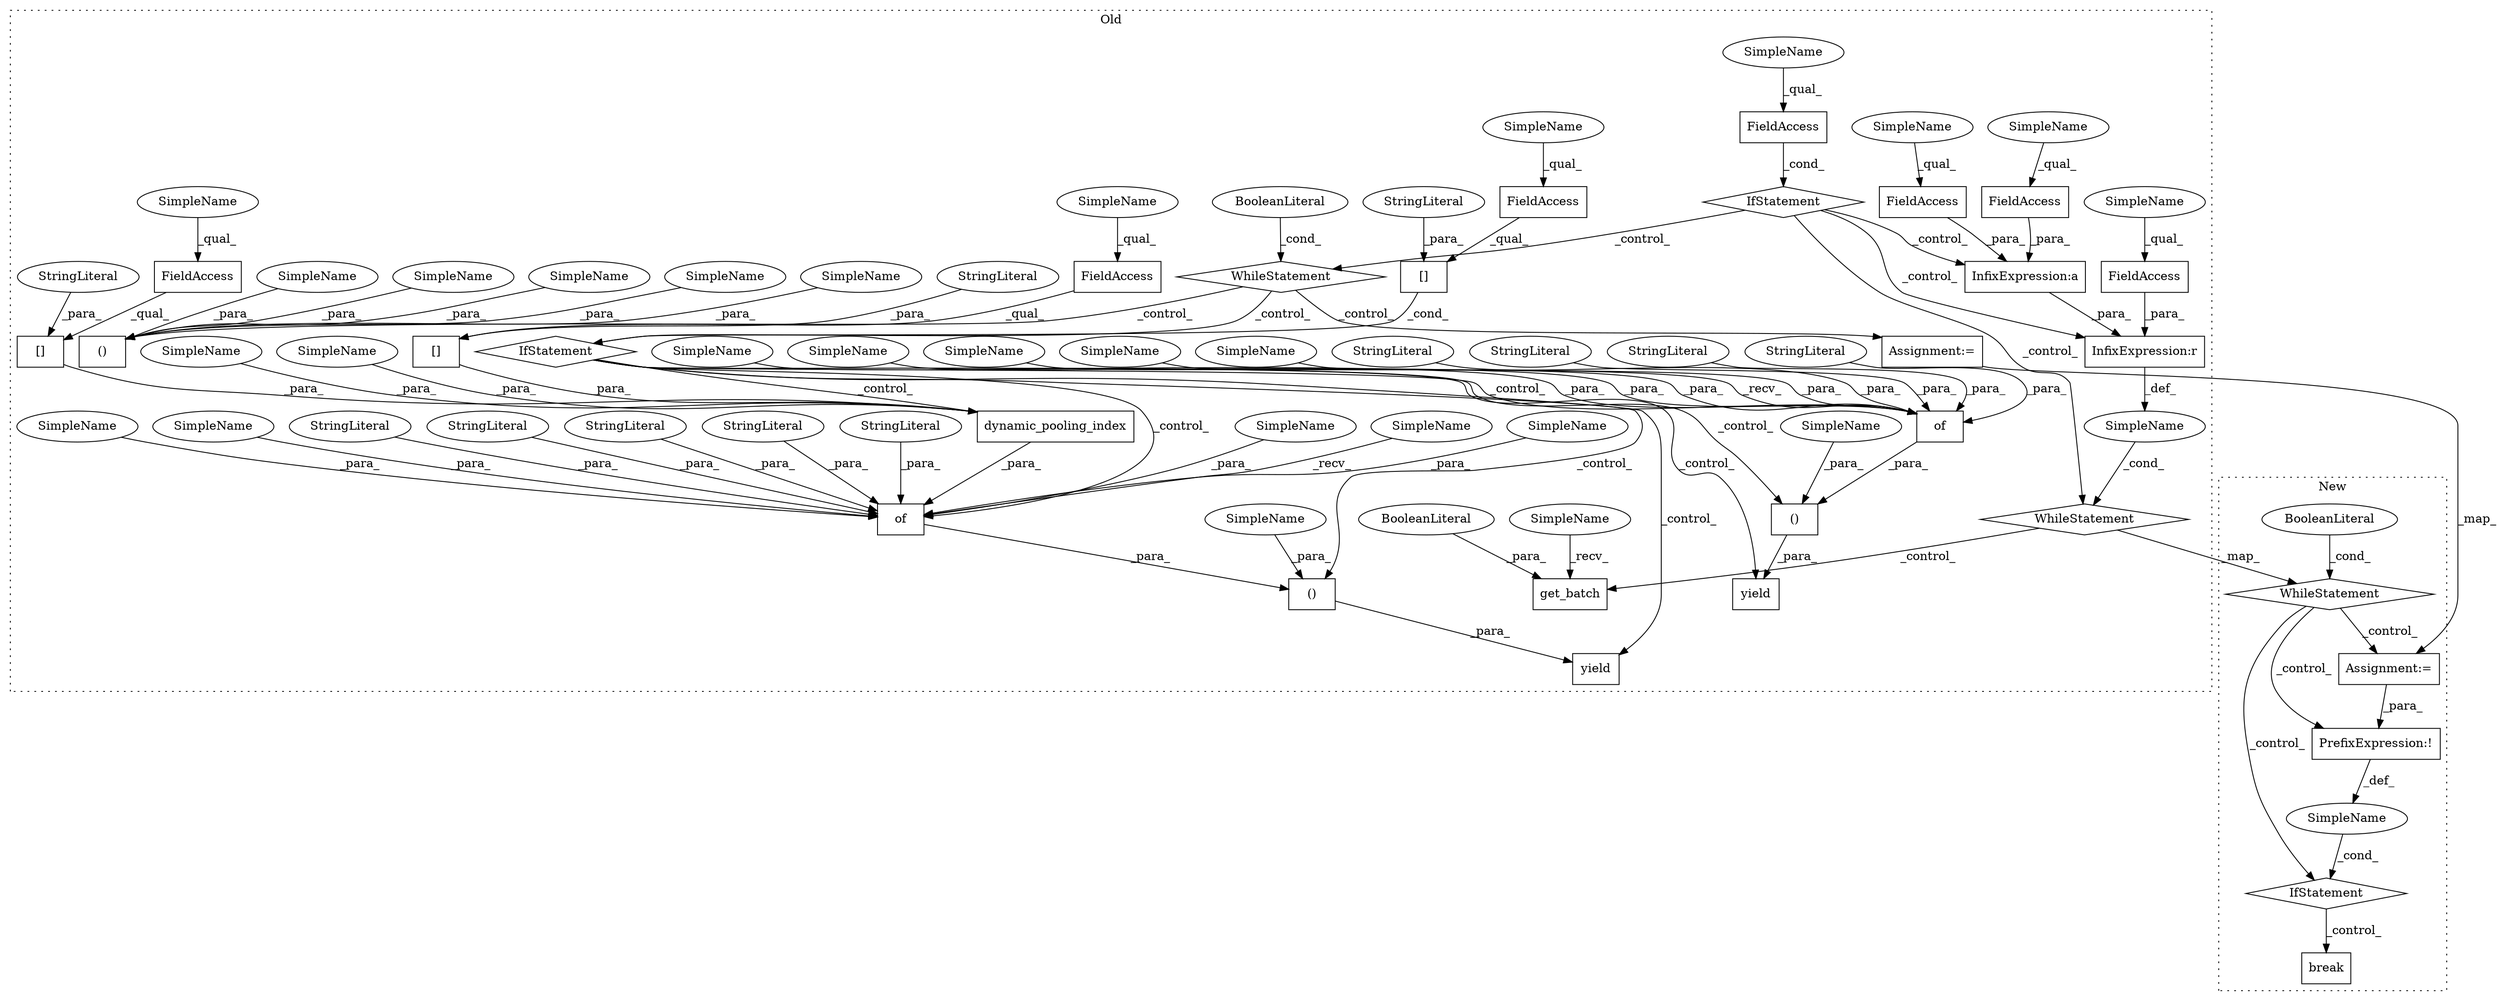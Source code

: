 digraph G {
subgraph cluster0 {
1 [label="yield" a="112" s="4145" l="18" shape="box"];
5 [label="WhileStatement" a="61" s="3702,3713" l="7,2" shape="diamond"];
6 [label="()" a="106" s="3912" l="202" shape="box"];
8 [label="[]" a="2" s="3856,3879" l="12,1" shape="box"];
9 [label="()" a="106" s="4163" l="77" shape="box"];
10 [label="FieldAccess" a="22" s="3856" l="11" shape="box"];
11 [label="get_batch" a="32" s="4460,4475" l="10,1" shape="box"];
12 [label="InfixExpression:a" a="27" s="4300" l="3" shape="box"];
13 [label="()" a="106" s="3734" l="90" shape="box"];
14 [label="of" a="32" s="3916,4099" l="3,1" shape="box"];
15 [label="InfixExpression:r" a="27" s="4319" l="4" shape="box"];
16 [label="FieldAccess" a="22" s="3679" l="13" shape="box"];
17 [label="FieldAccess" a="22" s="4043" l="11" shape="box"];
18 [label="[]" a="2" s="4043,4069" l="12,1" shape="box"];
19 [label="FieldAccess" a="22" s="4323" l="18" shape="box"];
20 [label="FieldAccess" a="22" s="4071" l="11" shape="box"];
21 [label="[]" a="2" s="4071,4097" l="12,1" shape="box"];
22 [label="FieldAccess" a="22" s="4303" l="15" shape="box"];
23 [label="FieldAccess" a="22" s="4290" l="10" shape="box"];
24 [label="of" a="32" s="4167,4225" l="3,1" shape="box"];
25 [label="yield" a="112" s="3894" l="18" shape="box"];
26 [label="IfStatement" a="25" s="3852,3880" l="4,2" shape="diamond"];
27 [label="BooleanLiteral" a="9" s="4470" l="5" shape="ellipse"];
28 [label="IfStatement" a="25" s="3675,3692" l="4,2" shape="diamond"];
29 [label="BooleanLiteral" a="9" s="3709" l="4" shape="ellipse"];
31 [label="dynamic_pooling_index" a="32" s="4007,4098" l="22,1" shape="box"];
32 [label="WhileStatement" a="61" s="4281,4342" l="7,2" shape="diamond"];
34 [label="SimpleName" a="42" s="" l="" shape="ellipse"];
35 [label="StringLiteral" a="45" s="4055" l="14" shape="ellipse"];
36 [label="StringLiteral" a="45" s="3949" l="5" shape="ellipse"];
37 [label="StringLiteral" a="45" s="3868" l="11" shape="ellipse"];
38 [label="StringLiteral" a="45" s="3958" l="9" shape="ellipse"];
39 [label="StringLiteral" a="45" s="4083" l="14" shape="ellipse"];
40 [label="StringLiteral" a="45" s="4200" l="5" shape="ellipse"];
41 [label="StringLiteral" a="45" s="4209" l="9" shape="ellipse"];
42 [label="StringLiteral" a="45" s="3975" l="13" shape="ellipse"];
43 [label="StringLiteral" a="45" s="4170" l="7" shape="ellipse"];
44 [label="StringLiteral" a="45" s="3930" l="11" shape="ellipse"];
45 [label="StringLiteral" a="45" s="3919" l="7" shape="ellipse"];
46 [label="StringLiteral" a="45" s="4181" l="11" shape="ellipse"];
47 [label="Assignment:=" a="7" s="3824" l="2" shape="box"];
49 [label="SimpleName" a="42" s="3783" l="6" shape="ellipse"];
50 [label="SimpleName" a="42" s="4219" l="6" shape="ellipse"];
51 [label="SimpleName" a="42" s="3968" l="6" shape="ellipse"];
52 [label="SimpleName" a="42" s="4036" l="6" shape="ellipse"];
53 [label="SimpleName" a="42" s="4323" l="4" shape="ellipse"];
54 [label="SimpleName" a="42" s="4303" l="4" shape="ellipse"];
55 [label="SimpleName" a="42" s="4043" l="4" shape="ellipse"];
56 [label="SimpleName" a="42" s="3856" l="4" shape="ellipse"];
57 [label="SimpleName" a="42" s="4071" l="4" shape="ellipse"];
58 [label="SimpleName" a="42" s="3679" l="4" shape="ellipse"];
59 [label="SimpleName" a="42" s="4455" l="4" shape="ellipse"];
60 [label="SimpleName" a="42" s="4290" l="4" shape="ellipse"];
61 [label="SimpleName" a="42" s="4163" l="3" shape="ellipse"];
62 [label="SimpleName" a="42" s="3912" l="3" shape="ellipse"];
63 [label="SimpleName" a="42" s="3802" l="1" shape="ellipse"];
64 [label="SimpleName" a="42" s="4239" l="1" shape="ellipse"];
65 [label="SimpleName" a="42" s="4113" l="1" shape="ellipse"];
66 [label="SimpleName" a="42" s="3749" l="6" shape="ellipse"];
67 [label="SimpleName" a="42" s="4029" l="6" shape="ellipse"];
68 [label="SimpleName" a="42" s="4193" l="6" shape="ellipse"];
69 [label="SimpleName" a="42" s="3942" l="6" shape="ellipse"];
70 [label="SimpleName" a="42" s="4178" l="2" shape="ellipse"];
71 [label="SimpleName" a="42" s="3927" l="2" shape="ellipse"];
72 [label="SimpleName" a="42" s="3734" l="2" shape="ellipse"];
73 [label="SimpleName" a="42" s="3955" l="2" shape="ellipse"];
74 [label="SimpleName" a="42" s="3768" l="2" shape="ellipse"];
75 [label="SimpleName" a="42" s="4206" l="2" shape="ellipse"];
label = "Old";
style="dotted";
}
subgraph cluster1 {
2 [label="break" a="10" s="4072" l="6" shape="box"];
3 [label="IfStatement" a="25" s="4049,4060" l="4,2" shape="diamond"];
4 [label="SimpleName" a="42" s="" l="" shape="ellipse"];
7 [label="PrefixExpression:!" a="38" s="4053" l="1" shape="box"];
30 [label="BooleanLiteral" a="9" s="4004" l="4" shape="ellipse"];
33 [label="WhileStatement" a="61" s="3997,4008" l="7,2" shape="diamond"];
48 [label="Assignment:=" a="7" s="4024" l="1" shape="box"];
label = "New";
style="dotted";
}
3 -> 2 [label="_control_"];
4 -> 3 [label="_cond_"];
5 -> 13 [label="_control_"];
5 -> 47 [label="_control_"];
5 -> 26 [label="_control_"];
6 -> 25 [label="_para_"];
7 -> 4 [label="_def_"];
8 -> 26 [label="_cond_"];
9 -> 1 [label="_para_"];
10 -> 8 [label="_qual_"];
12 -> 15 [label="_para_"];
14 -> 6 [label="_para_"];
15 -> 34 [label="_def_"];
16 -> 28 [label="_cond_"];
17 -> 18 [label="_qual_"];
18 -> 31 [label="_para_"];
19 -> 15 [label="_para_"];
20 -> 21 [label="_qual_"];
21 -> 31 [label="_para_"];
22 -> 12 [label="_para_"];
23 -> 12 [label="_para_"];
24 -> 9 [label="_para_"];
26 -> 9 [label="_control_"];
26 -> 6 [label="_control_"];
26 -> 14 [label="_control_"];
26 -> 1 [label="_control_"];
26 -> 24 [label="_control_"];
26 -> 31 [label="_control_"];
26 -> 25 [label="_control_"];
27 -> 11 [label="_para_"];
28 -> 32 [label="_control_"];
28 -> 15 [label="_control_"];
28 -> 5 [label="_control_"];
28 -> 12 [label="_control_"];
29 -> 5 [label="_cond_"];
30 -> 33 [label="_cond_"];
31 -> 14 [label="_para_"];
32 -> 11 [label="_control_"];
32 -> 33 [label="_map_"];
33 -> 7 [label="_control_"];
33 -> 3 [label="_control_"];
33 -> 48 [label="_control_"];
34 -> 32 [label="_cond_"];
35 -> 18 [label="_para_"];
36 -> 14 [label="_para_"];
37 -> 8 [label="_para_"];
38 -> 14 [label="_para_"];
39 -> 21 [label="_para_"];
40 -> 24 [label="_para_"];
41 -> 24 [label="_para_"];
42 -> 14 [label="_para_"];
43 -> 24 [label="_para_"];
44 -> 14 [label="_para_"];
45 -> 14 [label="_para_"];
46 -> 24 [label="_para_"];
47 -> 48 [label="_map_"];
48 -> 7 [label="_para_"];
49 -> 13 [label="_para_"];
50 -> 24 [label="_para_"];
51 -> 14 [label="_para_"];
52 -> 31 [label="_para_"];
53 -> 19 [label="_qual_"];
54 -> 22 [label="_qual_"];
55 -> 17 [label="_qual_"];
56 -> 10 [label="_qual_"];
57 -> 20 [label="_qual_"];
58 -> 16 [label="_qual_"];
59 -> 11 [label="_recv_"];
60 -> 23 [label="_qual_"];
61 -> 24 [label="_recv_"];
62 -> 14 [label="_recv_"];
63 -> 13 [label="_para_"];
64 -> 9 [label="_para_"];
65 -> 6 [label="_para_"];
66 -> 13 [label="_para_"];
67 -> 31 [label="_para_"];
68 -> 24 [label="_para_"];
69 -> 14 [label="_para_"];
70 -> 24 [label="_para_"];
71 -> 14 [label="_para_"];
72 -> 13 [label="_para_"];
73 -> 14 [label="_para_"];
74 -> 13 [label="_para_"];
75 -> 24 [label="_para_"];
}